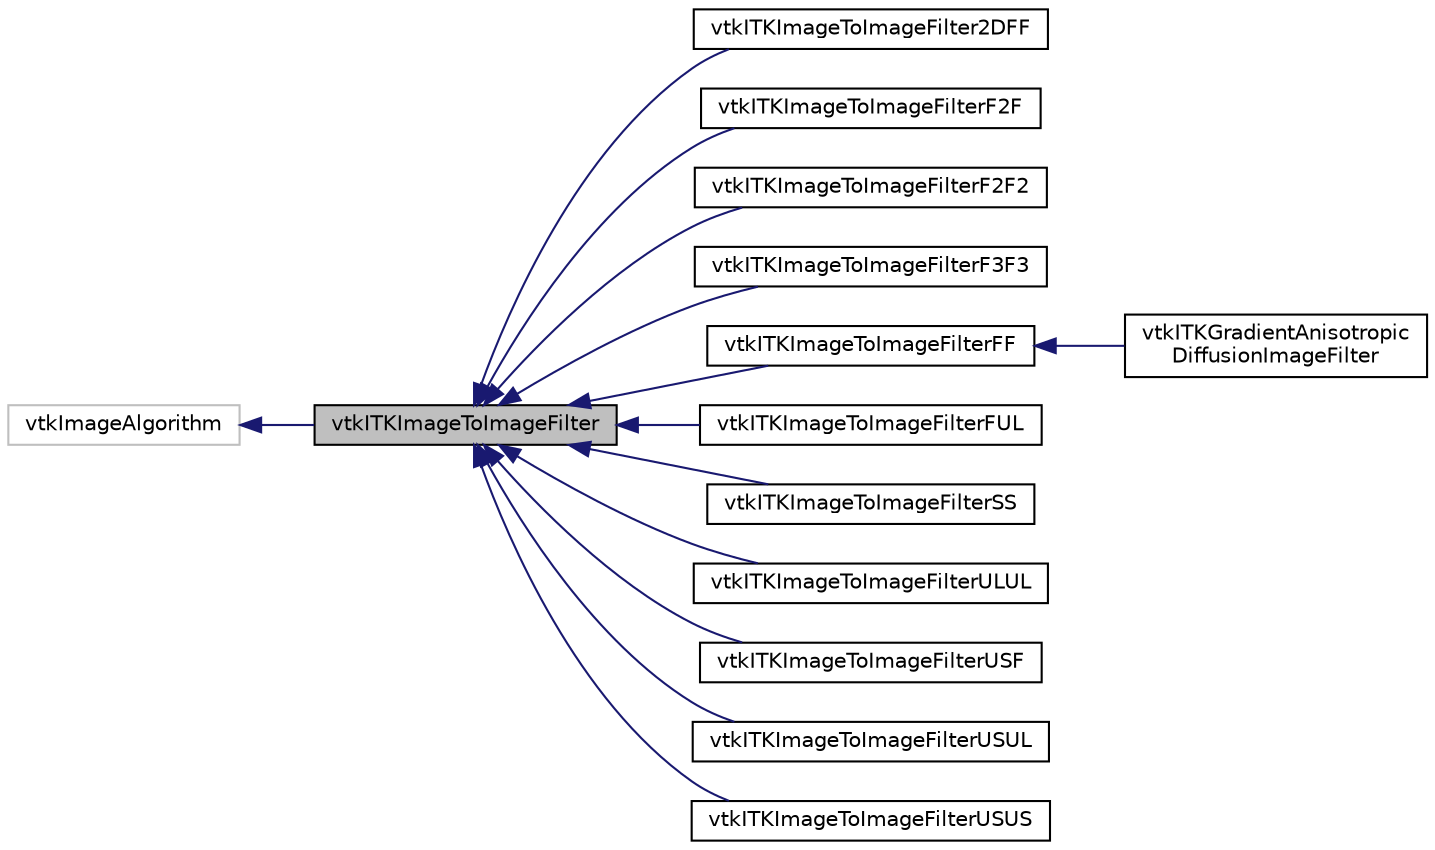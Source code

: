 digraph "vtkITKImageToImageFilter"
{
  bgcolor="transparent";
  edge [fontname="Helvetica",fontsize="10",labelfontname="Helvetica",labelfontsize="10"];
  node [fontname="Helvetica",fontsize="10",shape=record];
  rankdir="LR";
  Node0 [label="vtkITKImageToImageFilter",height=0.2,width=0.4,color="black", fillcolor="grey75", style="filled", fontcolor="black"];
  Node1 -> Node0 [dir="back",color="midnightblue",fontsize="10",style="solid",fontname="Helvetica"];
  Node1 [label="vtkImageAlgorithm",height=0.2,width=0.4,color="grey75"];
  Node0 -> Node2 [dir="back",color="midnightblue",fontsize="10",style="solid",fontname="Helvetica"];
  Node2 [label="vtkITKImageToImageFilter2DFF",height=0.2,width=0.4,color="black",URL="$classvtkITKImageToImageFilter2DFF.html"];
  Node0 -> Node3 [dir="back",color="midnightblue",fontsize="10",style="solid",fontname="Helvetica"];
  Node3 [label="vtkITKImageToImageFilterF2F",height=0.2,width=0.4,color="black",URL="$classvtkITKImageToImageFilterF2F.html"];
  Node0 -> Node4 [dir="back",color="midnightblue",fontsize="10",style="solid",fontname="Helvetica"];
  Node4 [label="vtkITKImageToImageFilterF2F2",height=0.2,width=0.4,color="black",URL="$classvtkITKImageToImageFilterF2F2.html"];
  Node0 -> Node5 [dir="back",color="midnightblue",fontsize="10",style="solid",fontname="Helvetica"];
  Node5 [label="vtkITKImageToImageFilterF3F3",height=0.2,width=0.4,color="black",URL="$classvtkITKImageToImageFilterF3F3.html"];
  Node0 -> Node6 [dir="back",color="midnightblue",fontsize="10",style="solid",fontname="Helvetica"];
  Node6 [label="vtkITKImageToImageFilterFF",height=0.2,width=0.4,color="black",URL="$classvtkITKImageToImageFilterFF.html"];
  Node6 -> Node7 [dir="back",color="midnightblue",fontsize="10",style="solid",fontname="Helvetica"];
  Node7 [label="vtkITKGradientAnisotropic\lDiffusionImageFilter",height=0.2,width=0.4,color="black",URL="$classvtkITKGradientAnisotropicDiffusionImageFilter.html",tooltip="Wrapper class around itk::GradientAnisotropicDiffusionImageFilterImageFilter. "];
  Node0 -> Node8 [dir="back",color="midnightblue",fontsize="10",style="solid",fontname="Helvetica"];
  Node8 [label="vtkITKImageToImageFilterFUL",height=0.2,width=0.4,color="black",URL="$classvtkITKImageToImageFilterFUL.html"];
  Node0 -> Node9 [dir="back",color="midnightblue",fontsize="10",style="solid",fontname="Helvetica"];
  Node9 [label="vtkITKImageToImageFilterSS",height=0.2,width=0.4,color="black",URL="$classvtkITKImageToImageFilterSS.html"];
  Node0 -> Node10 [dir="back",color="midnightblue",fontsize="10",style="solid",fontname="Helvetica"];
  Node10 [label="vtkITKImageToImageFilterULUL",height=0.2,width=0.4,color="black",URL="$classvtkITKImageToImageFilterULUL.html"];
  Node0 -> Node11 [dir="back",color="midnightblue",fontsize="10",style="solid",fontname="Helvetica"];
  Node11 [label="vtkITKImageToImageFilterUSF",height=0.2,width=0.4,color="black",URL="$classvtkITKImageToImageFilterUSF.html"];
  Node0 -> Node12 [dir="back",color="midnightblue",fontsize="10",style="solid",fontname="Helvetica"];
  Node12 [label="vtkITKImageToImageFilterUSUL",height=0.2,width=0.4,color="black",URL="$classvtkITKImageToImageFilterUSUL.html"];
  Node0 -> Node13 [dir="back",color="midnightblue",fontsize="10",style="solid",fontname="Helvetica"];
  Node13 [label="vtkITKImageToImageFilterUSUS",height=0.2,width=0.4,color="black",URL="$classvtkITKImageToImageFilterUSUS.html"];
}
